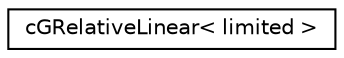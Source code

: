 digraph "Graphical Class Hierarchy"
{
 // LATEX_PDF_SIZE
  edge [fontname="Helvetica",fontsize="10",labelfontname="Helvetica",labelfontsize="10"];
  node [fontname="Helvetica",fontsize="10",shape=record];
  rankdir="LR";
  Node0 [label="cGRelativeLinear\< limited \>",height=0.2,width=0.4,color="black", fillcolor="white", style="filled",URL="$classpFlow_1_1cfModels_1_1cGRelativeLinear.html",tooltip=" "];
}
